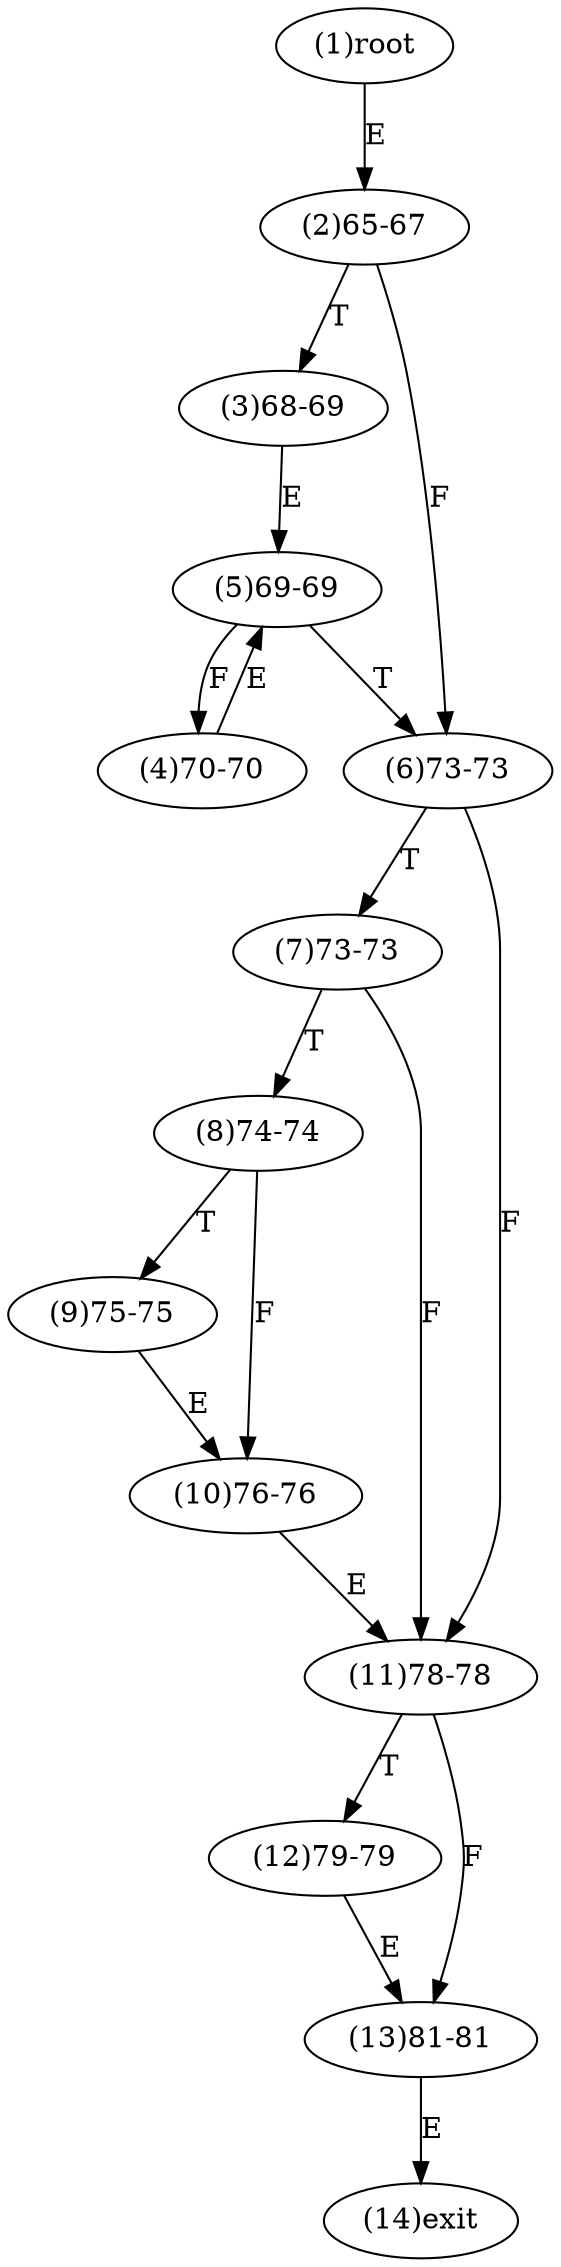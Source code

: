 digraph "" { 
1[ label="(1)root"];
2[ label="(2)65-67"];
3[ label="(3)68-69"];
4[ label="(4)70-70"];
5[ label="(5)69-69"];
6[ label="(6)73-73"];
7[ label="(7)73-73"];
8[ label="(8)74-74"];
9[ label="(9)75-75"];
10[ label="(10)76-76"];
11[ label="(11)78-78"];
12[ label="(12)79-79"];
13[ label="(13)81-81"];
14[ label="(14)exit"];
1->2[ label="E"];
2->6[ label="F"];
2->3[ label="T"];
3->5[ label="E"];
4->5[ label="E"];
5->4[ label="F"];
5->6[ label="T"];
6->11[ label="F"];
6->7[ label="T"];
7->11[ label="F"];
7->8[ label="T"];
8->10[ label="F"];
8->9[ label="T"];
9->10[ label="E"];
10->11[ label="E"];
11->13[ label="F"];
11->12[ label="T"];
12->13[ label="E"];
13->14[ label="E"];
}